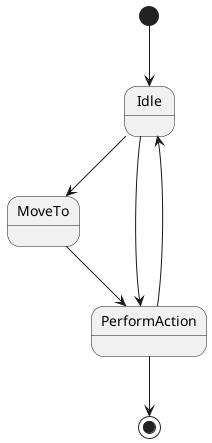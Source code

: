 @startuml
[*] --> Idle

Idle --> MoveTo
Idle --> PerformAction

PerformAction --> Idle

MoveTo --> PerformAction

PerformAction --> [*]
@enduml


